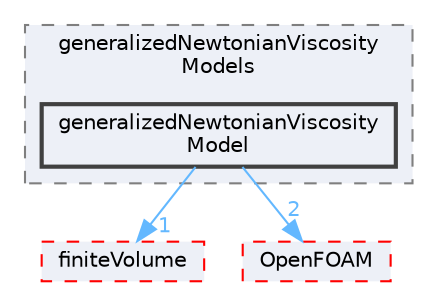digraph "src/TurbulenceModels/turbulenceModels/laminar/generalizedNewtonian/generalizedNewtonianViscosityModels/generalizedNewtonianViscosityModel"
{
 // LATEX_PDF_SIZE
  bgcolor="transparent";
  edge [fontname=Helvetica,fontsize=10,labelfontname=Helvetica,labelfontsize=10];
  node [fontname=Helvetica,fontsize=10,shape=box,height=0.2,width=0.4];
  compound=true
  subgraph clusterdir_1bc1fe1a9c7bcd6a7fdac26f240f66cd {
    graph [ bgcolor="#edf0f7", pencolor="grey50", label="generalizedNewtonianViscosity\lModels", fontname=Helvetica,fontsize=10 style="filled,dashed", URL="dir_1bc1fe1a9c7bcd6a7fdac26f240f66cd.html",tooltip=""]
  dir_3fced46171d8dd6b5e7e0a8e3ed83846 [label="generalizedNewtonianViscosity\lModel", fillcolor="#edf0f7", color="grey25", style="filled,bold", URL="dir_3fced46171d8dd6b5e7e0a8e3ed83846.html",tooltip=""];
  }
  dir_9bd15774b555cf7259a6fa18f99fe99b [label="finiteVolume", fillcolor="#edf0f7", color="red", style="filled,dashed", URL="dir_9bd15774b555cf7259a6fa18f99fe99b.html",tooltip=""];
  dir_c5473ff19b20e6ec4dfe5c310b3778a8 [label="OpenFOAM", fillcolor="#edf0f7", color="red", style="filled,dashed", URL="dir_c5473ff19b20e6ec4dfe5c310b3778a8.html",tooltip=""];
  dir_3fced46171d8dd6b5e7e0a8e3ed83846->dir_9bd15774b555cf7259a6fa18f99fe99b [headlabel="1", labeldistance=1.5 headhref="dir_001606_001387.html" href="dir_001606_001387.html" color="steelblue1" fontcolor="steelblue1"];
  dir_3fced46171d8dd6b5e7e0a8e3ed83846->dir_c5473ff19b20e6ec4dfe5c310b3778a8 [headlabel="2", labeldistance=1.5 headhref="dir_001606_002695.html" href="dir_001606_002695.html" color="steelblue1" fontcolor="steelblue1"];
}
